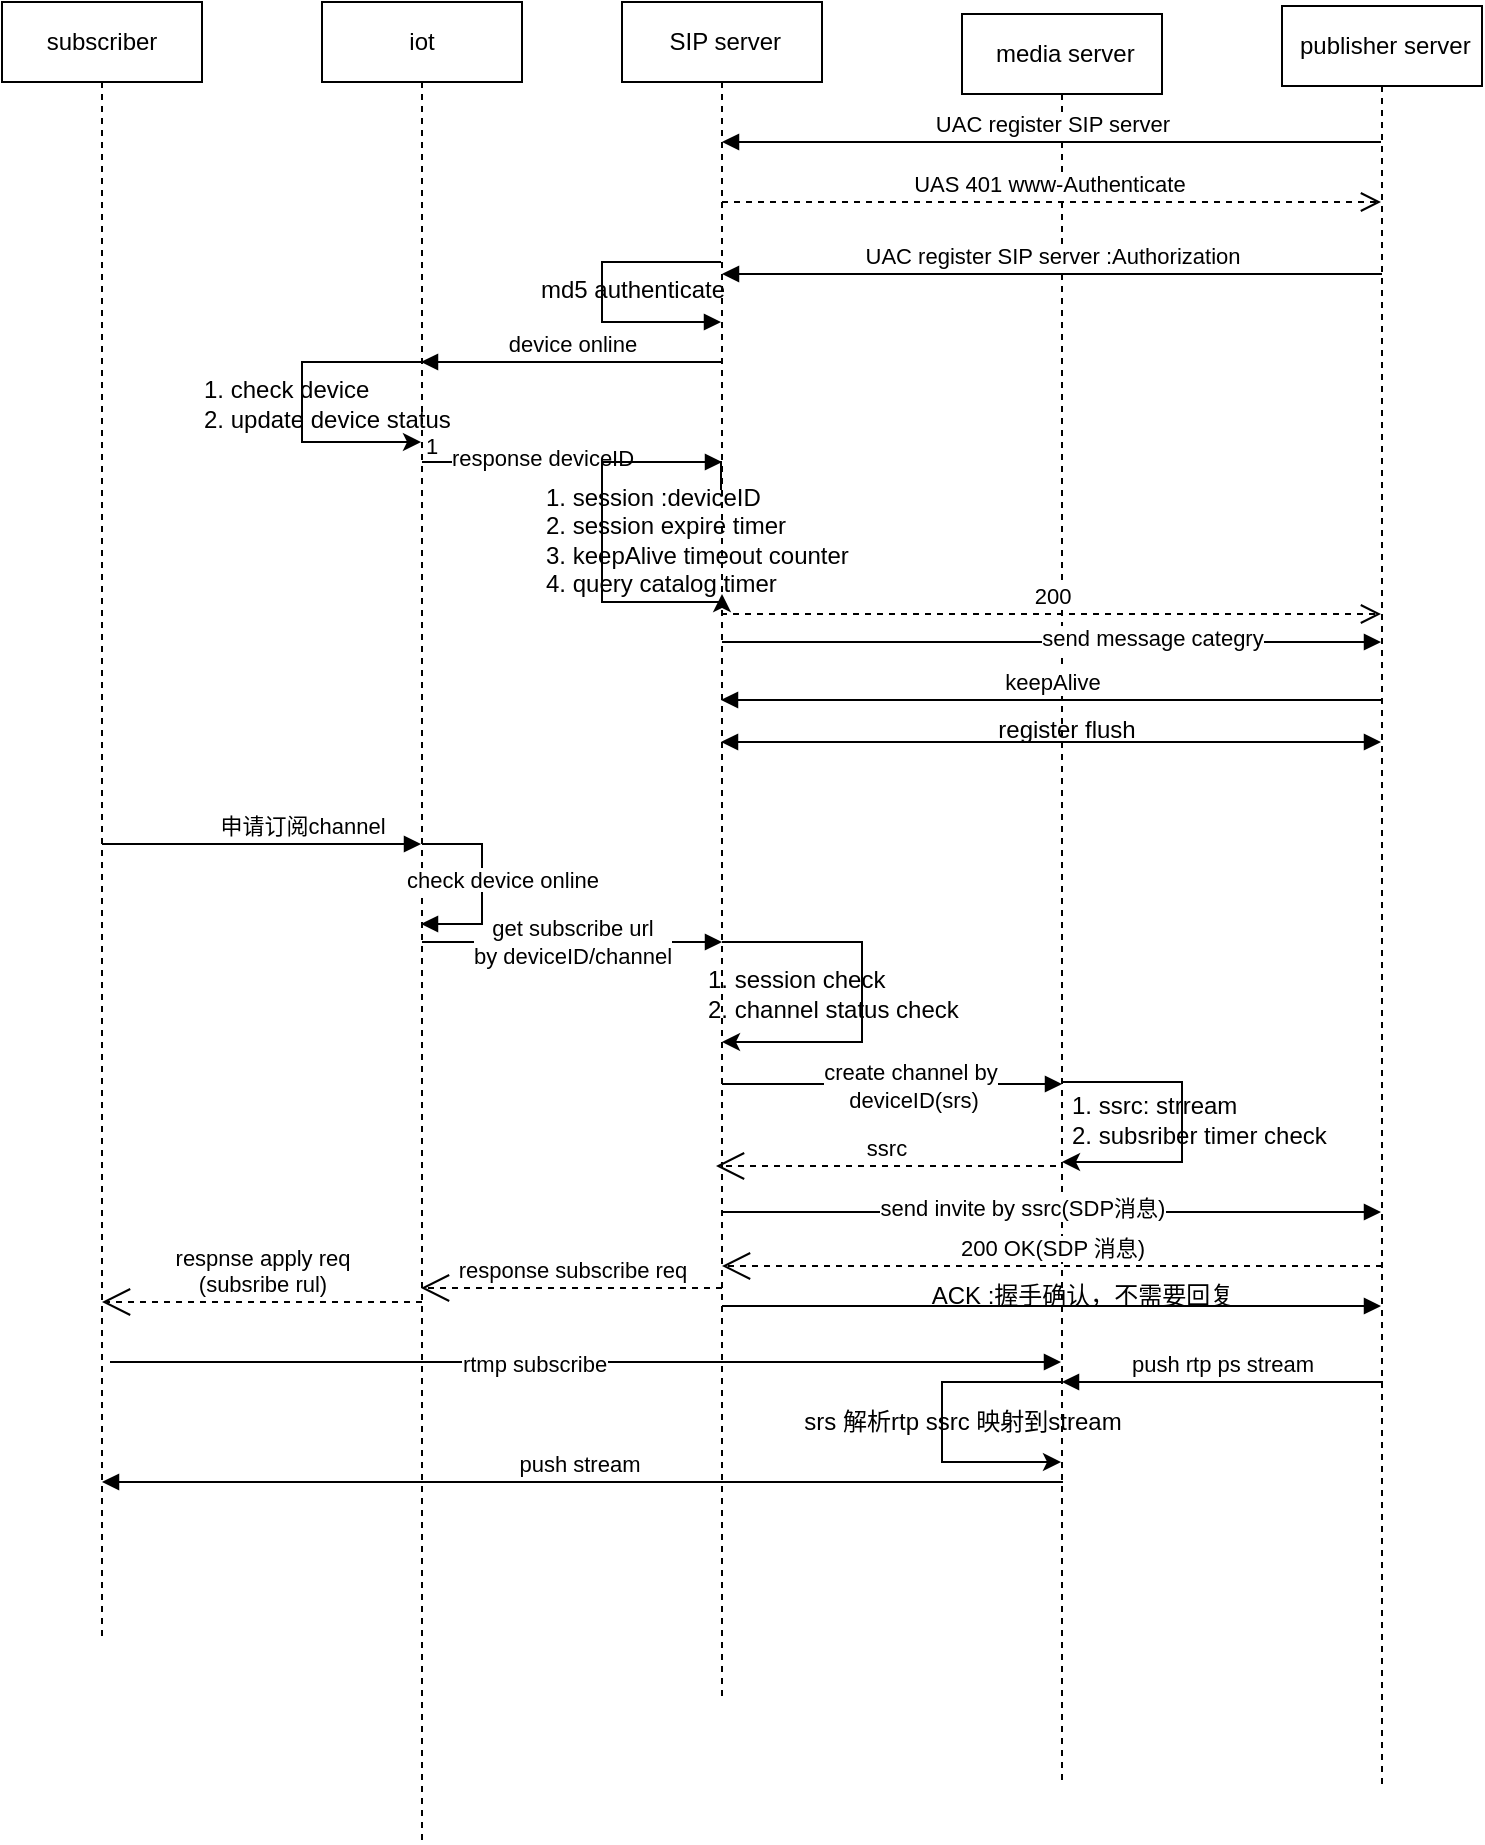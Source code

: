 <mxfile version="15.7.0" type="github">
  <diagram id="6UUS9BngQqoZ4q6VCx7F" name="Page-1">
    <mxGraphModel dx="919" dy="491" grid="1" gridSize="10" guides="1" tooltips="1" connect="1" arrows="1" fold="1" page="1" pageScale="1" pageWidth="827" pageHeight="1169" math="0" shadow="0">
      <root>
        <mxCell id="0" />
        <mxCell id="1" parent="0" />
        <mxCell id="10HyddcY0gIoOQVBEXPv-4" value="subscriber" style="shape=umlLifeline;perimeter=lifelinePerimeter;whiteSpace=wrap;html=1;container=1;collapsible=0;recursiveResize=0;outlineConnect=0;" parent="1" vertex="1">
          <mxGeometry x="30" y="60" width="100" height="820" as="geometry" />
        </mxCell>
        <mxCell id="10HyddcY0gIoOQVBEXPv-11" value="申请订阅channel" style="html=1;verticalAlign=bottom;endArrow=block;rounded=0;" parent="10HyddcY0gIoOQVBEXPv-4" edge="1">
          <mxGeometry x="0.254" width="80" relative="1" as="geometry">
            <mxPoint x="50" y="421" as="sourcePoint" />
            <mxPoint x="209.5" y="421" as="targetPoint" />
            <mxPoint as="offset" />
          </mxGeometry>
        </mxCell>
        <mxCell id="10HyddcY0gIoOQVBEXPv-5" value="&amp;nbsp;SIP server" style="shape=umlLifeline;perimeter=lifelinePerimeter;whiteSpace=wrap;html=1;container=1;collapsible=0;recursiveResize=0;outlineConnect=0;" parent="1" vertex="1">
          <mxGeometry x="340" y="60" width="100" height="850" as="geometry" />
        </mxCell>
        <mxCell id="qBGxzSzK9V-PdyPtXiU0-2" value="md5 authenticate" style="text;html=1;align=center;verticalAlign=middle;resizable=0;points=[];autosize=1;strokeColor=none;fillColor=none;" vertex="1" parent="10HyddcY0gIoOQVBEXPv-5">
          <mxGeometry x="-50" y="134" width="110" height="20" as="geometry" />
        </mxCell>
        <mxCell id="qBGxzSzK9V-PdyPtXiU0-12" value="" style="endArrow=block;endFill=1;html=1;edgeStyle=orthogonalEdgeStyle;align=left;verticalAlign=top;rounded=0;" edge="1" parent="10HyddcY0gIoOQVBEXPv-5">
          <mxGeometry x="-1" relative="1" as="geometry">
            <mxPoint x="-100" y="230" as="sourcePoint" />
            <mxPoint x="50" y="230" as="targetPoint" />
          </mxGeometry>
        </mxCell>
        <mxCell id="qBGxzSzK9V-PdyPtXiU0-13" value="1" style="edgeLabel;resizable=0;html=1;align=left;verticalAlign=bottom;" connectable="0" vertex="1" parent="qBGxzSzK9V-PdyPtXiU0-12">
          <mxGeometry x="-1" relative="1" as="geometry" />
        </mxCell>
        <mxCell id="qBGxzSzK9V-PdyPtXiU0-14" value="response deviceID" style="edgeLabel;html=1;align=center;verticalAlign=middle;resizable=0;points=[];" vertex="1" connectable="0" parent="qBGxzSzK9V-PdyPtXiU0-12">
          <mxGeometry x="-0.2" y="2" relative="1" as="geometry">
            <mxPoint as="offset" />
          </mxGeometry>
        </mxCell>
        <mxCell id="qBGxzSzK9V-PdyPtXiU0-29" value="" style="html=1;verticalAlign=bottom;endArrow=block;rounded=0;" edge="1" parent="10HyddcY0gIoOQVBEXPv-5">
          <mxGeometry width="80" relative="1" as="geometry">
            <mxPoint x="-100" y="470" as="sourcePoint" />
            <mxPoint x="50" y="470" as="targetPoint" />
          </mxGeometry>
        </mxCell>
        <mxCell id="qBGxzSzK9V-PdyPtXiU0-30" value="get subscribe url &lt;br&gt;by deviceID/channel" style="edgeLabel;html=1;align=center;verticalAlign=middle;resizable=0;points=[];" vertex="1" connectable="0" parent="qBGxzSzK9V-PdyPtXiU0-29">
          <mxGeometry x="-0.208" relative="1" as="geometry">
            <mxPoint x="15" as="offset" />
          </mxGeometry>
        </mxCell>
        <mxCell id="qBGxzSzK9V-PdyPtXiU0-50" value="response subscribe req" style="endArrow=open;endSize=12;dashed=1;html=1;rounded=0;verticalAlign=bottom;" edge="1" parent="10HyddcY0gIoOQVBEXPv-5">
          <mxGeometry width="160" relative="1" as="geometry">
            <mxPoint x="50" y="643" as="sourcePoint" />
            <mxPoint x="-100.5" y="643" as="targetPoint" />
            <Array as="points">
              <mxPoint x="-39.5" y="643" />
            </Array>
          </mxGeometry>
        </mxCell>
        <mxCell id="10HyddcY0gIoOQVBEXPv-6" value="&amp;nbsp;media server" style="shape=umlLifeline;perimeter=lifelinePerimeter;whiteSpace=wrap;html=1;container=1;collapsible=0;recursiveResize=0;outlineConnect=0;" parent="1" vertex="1">
          <mxGeometry x="510" y="66" width="100" height="884" as="geometry" />
        </mxCell>
        <mxCell id="10HyddcY0gIoOQVBEXPv-20" value="UAC register SIP server :Authorization" style="html=1;verticalAlign=bottom;endArrow=block;rounded=0;" parent="10HyddcY0gIoOQVBEXPv-6" edge="1">
          <mxGeometry width="80" relative="1" as="geometry">
            <mxPoint x="210" y="130" as="sourcePoint" />
            <mxPoint x="-120" y="130" as="targetPoint" />
            <Array as="points">
              <mxPoint x="100.5" y="130" />
            </Array>
          </mxGeometry>
        </mxCell>
        <mxCell id="qBGxzSzK9V-PdyPtXiU0-35" value="" style="html=1;verticalAlign=bottom;endArrow=block;rounded=0;" edge="1" parent="10HyddcY0gIoOQVBEXPv-6">
          <mxGeometry width="80" relative="1" as="geometry">
            <mxPoint x="-120" y="535" as="sourcePoint" />
            <mxPoint x="50" y="535" as="targetPoint" />
          </mxGeometry>
        </mxCell>
        <mxCell id="qBGxzSzK9V-PdyPtXiU0-36" value="create channel by&lt;br&gt;&amp;nbsp;deviceID(srs)" style="edgeLabel;html=1;align=center;verticalAlign=middle;resizable=0;points=[];" vertex="1" connectable="0" parent="qBGxzSzK9V-PdyPtXiU0-35">
          <mxGeometry x="0.099" y="-1" relative="1" as="geometry">
            <mxPoint as="offset" />
          </mxGeometry>
        </mxCell>
        <mxCell id="qBGxzSzK9V-PdyPtXiU0-47" value="" style="edgeStyle=segmentEdgeStyle;endArrow=classic;html=1;rounded=0;verticalAlign=bottom;" edge="1" parent="10HyddcY0gIoOQVBEXPv-6">
          <mxGeometry width="50" height="50" relative="1" as="geometry">
            <mxPoint x="49.5" y="684" as="sourcePoint" />
            <mxPoint x="49.5" y="724" as="targetPoint" />
            <Array as="points">
              <mxPoint x="-10" y="684" />
              <mxPoint x="-10" y="724" />
            </Array>
          </mxGeometry>
        </mxCell>
        <mxCell id="qBGxzSzK9V-PdyPtXiU0-55" value="push stream&amp;nbsp;" style="html=1;verticalAlign=bottom;endArrow=block;rounded=0;" edge="1" parent="10HyddcY0gIoOQVBEXPv-6" target="10HyddcY0gIoOQVBEXPv-4">
          <mxGeometry width="80" relative="1" as="geometry">
            <mxPoint x="50.5" y="734" as="sourcePoint" />
            <mxPoint x="-280" y="734" as="targetPoint" />
          </mxGeometry>
        </mxCell>
        <mxCell id="qBGxzSzK9V-PdyPtXiU0-56" value="" style="html=1;verticalAlign=bottom;endArrow=block;rounded=0;" edge="1" parent="10HyddcY0gIoOQVBEXPv-6">
          <mxGeometry width="80" relative="1" as="geometry">
            <mxPoint x="-120" y="314" as="sourcePoint" />
            <mxPoint x="209.5" y="314" as="targetPoint" />
          </mxGeometry>
        </mxCell>
        <mxCell id="qBGxzSzK9V-PdyPtXiU0-57" value="send message categry" style="edgeLabel;html=1;align=center;verticalAlign=middle;resizable=0;points=[];" vertex="1" connectable="0" parent="qBGxzSzK9V-PdyPtXiU0-56">
          <mxGeometry x="0.301" y="2" relative="1" as="geometry">
            <mxPoint as="offset" />
          </mxGeometry>
        </mxCell>
        <mxCell id="10HyddcY0gIoOQVBEXPv-7" value="&amp;nbsp;publisher server" style="shape=umlLifeline;perimeter=lifelinePerimeter;whiteSpace=wrap;html=1;container=1;collapsible=0;recursiveResize=0;outlineConnect=0;" parent="1" vertex="1">
          <mxGeometry x="670" y="62" width="100" height="890" as="geometry" />
        </mxCell>
        <mxCell id="qBGxzSzK9V-PdyPtXiU0-17" value="keepAlive" style="html=1;verticalAlign=bottom;endArrow=block;rounded=0;" edge="1" parent="10HyddcY0gIoOQVBEXPv-7">
          <mxGeometry width="80" relative="1" as="geometry">
            <mxPoint x="50" y="347" as="sourcePoint" />
            <mxPoint x="-280.5" y="347" as="targetPoint" />
          </mxGeometry>
        </mxCell>
        <mxCell id="qBGxzSzK9V-PdyPtXiU0-42" value="200 OK(SDP 消息)" style="endArrow=open;endSize=12;dashed=1;html=1;rounded=0;verticalAlign=bottom;" edge="1" parent="10HyddcY0gIoOQVBEXPv-7" target="10HyddcY0gIoOQVBEXPv-5">
          <mxGeometry width="160" relative="1" as="geometry">
            <mxPoint x="50" y="630" as="sourcePoint" />
            <mxPoint x="-120" y="630" as="targetPoint" />
            <Array as="points">
              <mxPoint x="-39.5" y="630" />
            </Array>
          </mxGeometry>
        </mxCell>
        <mxCell id="qBGxzSzK9V-PdyPtXiU0-43" value="" style="html=1;verticalAlign=bottom;endArrow=block;rounded=0;" edge="1" parent="10HyddcY0gIoOQVBEXPv-7">
          <mxGeometry width="80" relative="1" as="geometry">
            <mxPoint x="-280" y="650" as="sourcePoint" />
            <mxPoint x="49.5" y="650" as="targetPoint" />
          </mxGeometry>
        </mxCell>
        <mxCell id="10HyddcY0gIoOQVBEXPv-9" value="iot" style="shape=umlLifeline;perimeter=lifelinePerimeter;whiteSpace=wrap;html=1;container=1;collapsible=0;recursiveResize=0;outlineConnect=0;" parent="1" vertex="1">
          <mxGeometry x="190" y="60" width="100" height="920" as="geometry" />
        </mxCell>
        <mxCell id="10HyddcY0gIoOQVBEXPv-14" value="" style="html=1;verticalAlign=bottom;endArrow=block;rounded=0;" parent="10HyddcY0gIoOQVBEXPv-9" edge="1">
          <mxGeometry x="-0.005" y="10" width="80" relative="1" as="geometry">
            <mxPoint x="50" y="421" as="sourcePoint" />
            <mxPoint x="49.5" y="461" as="targetPoint" />
            <Array as="points">
              <mxPoint x="80" y="421" />
              <mxPoint x="80" y="461" />
            </Array>
            <mxPoint as="offset" />
          </mxGeometry>
        </mxCell>
        <mxCell id="qBGxzSzK9V-PdyPtXiU0-10" value="" style="edgeStyle=segmentEdgeStyle;endArrow=classic;html=1;rounded=0;" edge="1" parent="10HyddcY0gIoOQVBEXPv-9">
          <mxGeometry width="50" height="50" relative="1" as="geometry">
            <mxPoint x="49.5" y="180" as="sourcePoint" />
            <mxPoint x="49.5" y="220" as="targetPoint" />
            <Array as="points">
              <mxPoint x="-10" y="180" />
              <mxPoint x="-10" y="220" />
            </Array>
          </mxGeometry>
        </mxCell>
        <mxCell id="qBGxzSzK9V-PdyPtXiU0-52" value="respnse apply req&lt;br&gt;(subsribe rul)" style="endArrow=open;endSize=12;dashed=1;html=1;rounded=0;verticalAlign=bottom;" edge="1" parent="10HyddcY0gIoOQVBEXPv-9">
          <mxGeometry width="160" relative="1" as="geometry">
            <mxPoint x="50" y="650" as="sourcePoint" />
            <mxPoint x="-110" y="650" as="targetPoint" />
            <Array as="points">
              <mxPoint x="-39.5" y="650" />
            </Array>
          </mxGeometry>
        </mxCell>
        <mxCell id="10HyddcY0gIoOQVBEXPv-15" value="&lt;span style=&quot;font-size: 11px ; background-color: rgb(255 , 255 , 255)&quot;&gt;check device online&lt;/span&gt;" style="text;html=1;align=center;verticalAlign=middle;resizable=0;points=[];autosize=1;strokeColor=none;fillColor=none;" parent="1" vertex="1">
          <mxGeometry x="220" y="489" width="120" height="20" as="geometry" />
        </mxCell>
        <mxCell id="10HyddcY0gIoOQVBEXPv-16" value="UAC register SIP server" style="html=1;verticalAlign=bottom;endArrow=block;rounded=0;" parent="1" source="10HyddcY0gIoOQVBEXPv-7" target="10HyddcY0gIoOQVBEXPv-5" edge="1">
          <mxGeometry width="80" relative="1" as="geometry">
            <mxPoint x="720" y="120" as="sourcePoint" />
            <mxPoint x="800" y="120" as="targetPoint" />
            <Array as="points">
              <mxPoint x="610" y="130" />
            </Array>
          </mxGeometry>
        </mxCell>
        <mxCell id="10HyddcY0gIoOQVBEXPv-19" value="UAS 401 www-Authenticate&amp;nbsp;" style="html=1;verticalAlign=bottom;endArrow=open;dashed=1;endSize=8;rounded=0;" parent="1" source="10HyddcY0gIoOQVBEXPv-5" target="10HyddcY0gIoOQVBEXPv-7" edge="1">
          <mxGeometry relative="1" as="geometry">
            <mxPoint x="470" y="150" as="sourcePoint" />
            <mxPoint x="390" y="150" as="targetPoint" />
            <Array as="points">
              <mxPoint x="550" y="160" />
            </Array>
          </mxGeometry>
        </mxCell>
        <mxCell id="qBGxzSzK9V-PdyPtXiU0-1" value="" style="html=1;verticalAlign=bottom;endArrow=block;rounded=0;" edge="1" parent="1" source="10HyddcY0gIoOQVBEXPv-5" target="10HyddcY0gIoOQVBEXPv-5">
          <mxGeometry width="80" relative="1" as="geometry">
            <mxPoint x="340" y="210" as="sourcePoint" />
            <mxPoint x="420" y="210" as="targetPoint" />
            <Array as="points">
              <mxPoint x="360" y="190" />
              <mxPoint x="340" y="190" />
              <mxPoint x="330" y="190" />
              <mxPoint x="330" y="200" />
              <mxPoint x="330" y="210" />
              <mxPoint x="330" y="220" />
              <mxPoint x="360" y="220" />
            </Array>
          </mxGeometry>
        </mxCell>
        <mxCell id="qBGxzSzK9V-PdyPtXiU0-6" value="" style="edgeStyle=segmentEdgeStyle;endArrow=classic;html=1;rounded=0;" edge="1" parent="1">
          <mxGeometry width="50" height="50" relative="1" as="geometry">
            <mxPoint x="389.5" y="304" as="sourcePoint" />
            <mxPoint x="390" y="356" as="targetPoint" />
            <Array as="points">
              <mxPoint x="390" y="290" />
              <mxPoint x="330" y="290" />
              <mxPoint x="330" y="360" />
              <mxPoint x="390" y="360" />
            </Array>
          </mxGeometry>
        </mxCell>
        <mxCell id="qBGxzSzK9V-PdyPtXiU0-7" value="1. session :deviceID&lt;br&gt;2. session expire timer&lt;br&gt;3. keepAlive timeout counter&lt;br&gt;4. query catalog timer" style="text;html=1;align=left;verticalAlign=middle;resizable=0;points=[];autosize=1;strokeColor=none;fillColor=none;" vertex="1" parent="1">
          <mxGeometry x="300" y="299" width="170" height="60" as="geometry" />
        </mxCell>
        <mxCell id="qBGxzSzK9V-PdyPtXiU0-9" value="device online" style="html=1;verticalAlign=bottom;endArrow=block;rounded=0;" edge="1" parent="1">
          <mxGeometry width="80" relative="1" as="geometry">
            <mxPoint x="389.5" y="240" as="sourcePoint" />
            <mxPoint x="239.5" y="240" as="targetPoint" />
            <Array as="points">
              <mxPoint x="330" y="240" />
            </Array>
          </mxGeometry>
        </mxCell>
        <mxCell id="qBGxzSzK9V-PdyPtXiU0-11" value="1. check device&lt;br&gt;2. update device status" style="text;html=1;align=left;verticalAlign=middle;resizable=0;points=[];autosize=1;strokeColor=none;fillColor=none;" vertex="1" parent="1">
          <mxGeometry x="129" y="246" width="140" height="30" as="geometry" />
        </mxCell>
        <mxCell id="qBGxzSzK9V-PdyPtXiU0-15" value="200" style="html=1;verticalAlign=bottom;endArrow=open;dashed=1;endSize=8;rounded=0;" edge="1" parent="1">
          <mxGeometry relative="1" as="geometry">
            <mxPoint x="389.5" y="366" as="sourcePoint" />
            <mxPoint x="719.5" y="366" as="targetPoint" />
            <Array as="points">
              <mxPoint x="430" y="366" />
            </Array>
          </mxGeometry>
        </mxCell>
        <mxCell id="qBGxzSzK9V-PdyPtXiU0-27" value="" style="endArrow=block;startArrow=block;endFill=1;startFill=1;html=1;rounded=0;verticalAlign=bottom;" edge="1" parent="1">
          <mxGeometry width="160" relative="1" as="geometry">
            <mxPoint x="389.5" y="430" as="sourcePoint" />
            <mxPoint x="719.5" y="430" as="targetPoint" />
            <Array as="points">
              <mxPoint x="570" y="430" />
            </Array>
          </mxGeometry>
        </mxCell>
        <mxCell id="qBGxzSzK9V-PdyPtXiU0-28" value="register flush" style="text;html=1;align=center;verticalAlign=middle;resizable=0;points=[];autosize=1;strokeColor=none;fillColor=none;" vertex="1" parent="1">
          <mxGeometry x="522" y="414" width="80" height="20" as="geometry" />
        </mxCell>
        <mxCell id="qBGxzSzK9V-PdyPtXiU0-32" value="1. session check&lt;br&gt;2. channel status check" style="text;html=1;align=left;verticalAlign=middle;resizable=0;points=[];autosize=1;strokeColor=none;fillColor=none;" vertex="1" parent="1">
          <mxGeometry x="381" y="541" width="140" height="30" as="geometry" />
        </mxCell>
        <mxCell id="qBGxzSzK9V-PdyPtXiU0-33" value="" style="html=1;verticalAlign=bottom;endArrow=block;rounded=0;" edge="1" parent="1">
          <mxGeometry width="80" relative="1" as="geometry">
            <mxPoint x="390" y="665" as="sourcePoint" />
            <mxPoint x="719.5" y="665" as="targetPoint" />
          </mxGeometry>
        </mxCell>
        <mxCell id="qBGxzSzK9V-PdyPtXiU0-34" value="send invite by ssrc(SDP消息)" style="edgeLabel;html=1;align=center;verticalAlign=middle;resizable=0;points=[];" vertex="1" connectable="0" parent="qBGxzSzK9V-PdyPtXiU0-33">
          <mxGeometry x="-0.093" y="2" relative="1" as="geometry">
            <mxPoint as="offset" />
          </mxGeometry>
        </mxCell>
        <mxCell id="qBGxzSzK9V-PdyPtXiU0-37" value="ssrc" style="endArrow=open;endSize=12;dashed=1;html=1;rounded=0;verticalAlign=bottom;" edge="1" parent="1">
          <mxGeometry width="160" relative="1" as="geometry">
            <mxPoint x="557" y="642" as="sourcePoint" />
            <mxPoint x="387" y="642" as="targetPoint" />
            <Array as="points">
              <mxPoint x="467.5" y="642" />
            </Array>
          </mxGeometry>
        </mxCell>
        <mxCell id="qBGxzSzK9V-PdyPtXiU0-38" value="" style="edgeStyle=segmentEdgeStyle;endArrow=classic;html=1;rounded=0;verticalAlign=bottom;" edge="1" parent="1" source="10HyddcY0gIoOQVBEXPv-5" target="10HyddcY0gIoOQVBEXPv-5">
          <mxGeometry width="50" height="50" relative="1" as="geometry">
            <mxPoint x="519.5" y="570" as="sourcePoint" />
            <mxPoint x="400" y="600" as="targetPoint" />
            <Array as="points">
              <mxPoint x="460" y="530" />
              <mxPoint x="460" y="580" />
            </Array>
          </mxGeometry>
        </mxCell>
        <mxCell id="qBGxzSzK9V-PdyPtXiU0-39" value="" style="edgeStyle=segmentEdgeStyle;endArrow=classic;html=1;rounded=0;verticalAlign=bottom;" edge="1" parent="1" source="10HyddcY0gIoOQVBEXPv-6" target="10HyddcY0gIoOQVBEXPv-6">
          <mxGeometry width="50" height="50" relative="1" as="geometry">
            <mxPoint x="570" y="600" as="sourcePoint" />
            <mxPoint x="570" y="640" as="targetPoint" />
            <Array as="points">
              <mxPoint x="620" y="600" />
              <mxPoint x="620" y="640" />
            </Array>
          </mxGeometry>
        </mxCell>
        <mxCell id="qBGxzSzK9V-PdyPtXiU0-40" value="1. ssrc: strream&lt;br&gt;2. subsriber timer check" style="text;html=1;align=left;verticalAlign=middle;resizable=0;points=[];autosize=1;strokeColor=none;fillColor=none;" vertex="1" parent="1">
          <mxGeometry x="563" y="604" width="140" height="30" as="geometry" />
        </mxCell>
        <mxCell id="qBGxzSzK9V-PdyPtXiU0-44" value="ACK :握手确认，不需要回复" style="text;html=1;align=center;verticalAlign=middle;resizable=0;points=[];autosize=1;strokeColor=none;fillColor=none;" vertex="1" parent="1">
          <mxGeometry x="485" y="697" width="170" height="20" as="geometry" />
        </mxCell>
        <mxCell id="qBGxzSzK9V-PdyPtXiU0-45" value="push rtp ps stream" style="html=1;verticalAlign=bottom;endArrow=block;rounded=0;" edge="1" parent="1">
          <mxGeometry width="80" relative="1" as="geometry">
            <mxPoint x="720.5" y="750" as="sourcePoint" />
            <mxPoint x="560" y="750" as="targetPoint" />
          </mxGeometry>
        </mxCell>
        <mxCell id="qBGxzSzK9V-PdyPtXiU0-48" value="srs 解析rtp ssrc 映射到stream" style="text;html=1;align=center;verticalAlign=middle;resizable=0;points=[];autosize=1;strokeColor=none;fillColor=none;" vertex="1" parent="1">
          <mxGeometry x="425" y="760" width="170" height="20" as="geometry" />
        </mxCell>
        <mxCell id="qBGxzSzK9V-PdyPtXiU0-53" value="" style="html=1;verticalAlign=bottom;endArrow=block;rounded=0;" edge="1" parent="1" target="10HyddcY0gIoOQVBEXPv-6">
          <mxGeometry width="80" relative="1" as="geometry">
            <mxPoint x="84" y="740" as="sourcePoint" />
            <mxPoint x="413.5" y="740" as="targetPoint" />
          </mxGeometry>
        </mxCell>
        <mxCell id="qBGxzSzK9V-PdyPtXiU0-54" value="rtmp subscribe" style="edgeLabel;html=1;align=center;verticalAlign=middle;resizable=0;points=[];" vertex="1" connectable="0" parent="qBGxzSzK9V-PdyPtXiU0-53">
          <mxGeometry x="-0.111" y="-1" relative="1" as="geometry">
            <mxPoint as="offset" />
          </mxGeometry>
        </mxCell>
      </root>
    </mxGraphModel>
  </diagram>
</mxfile>
